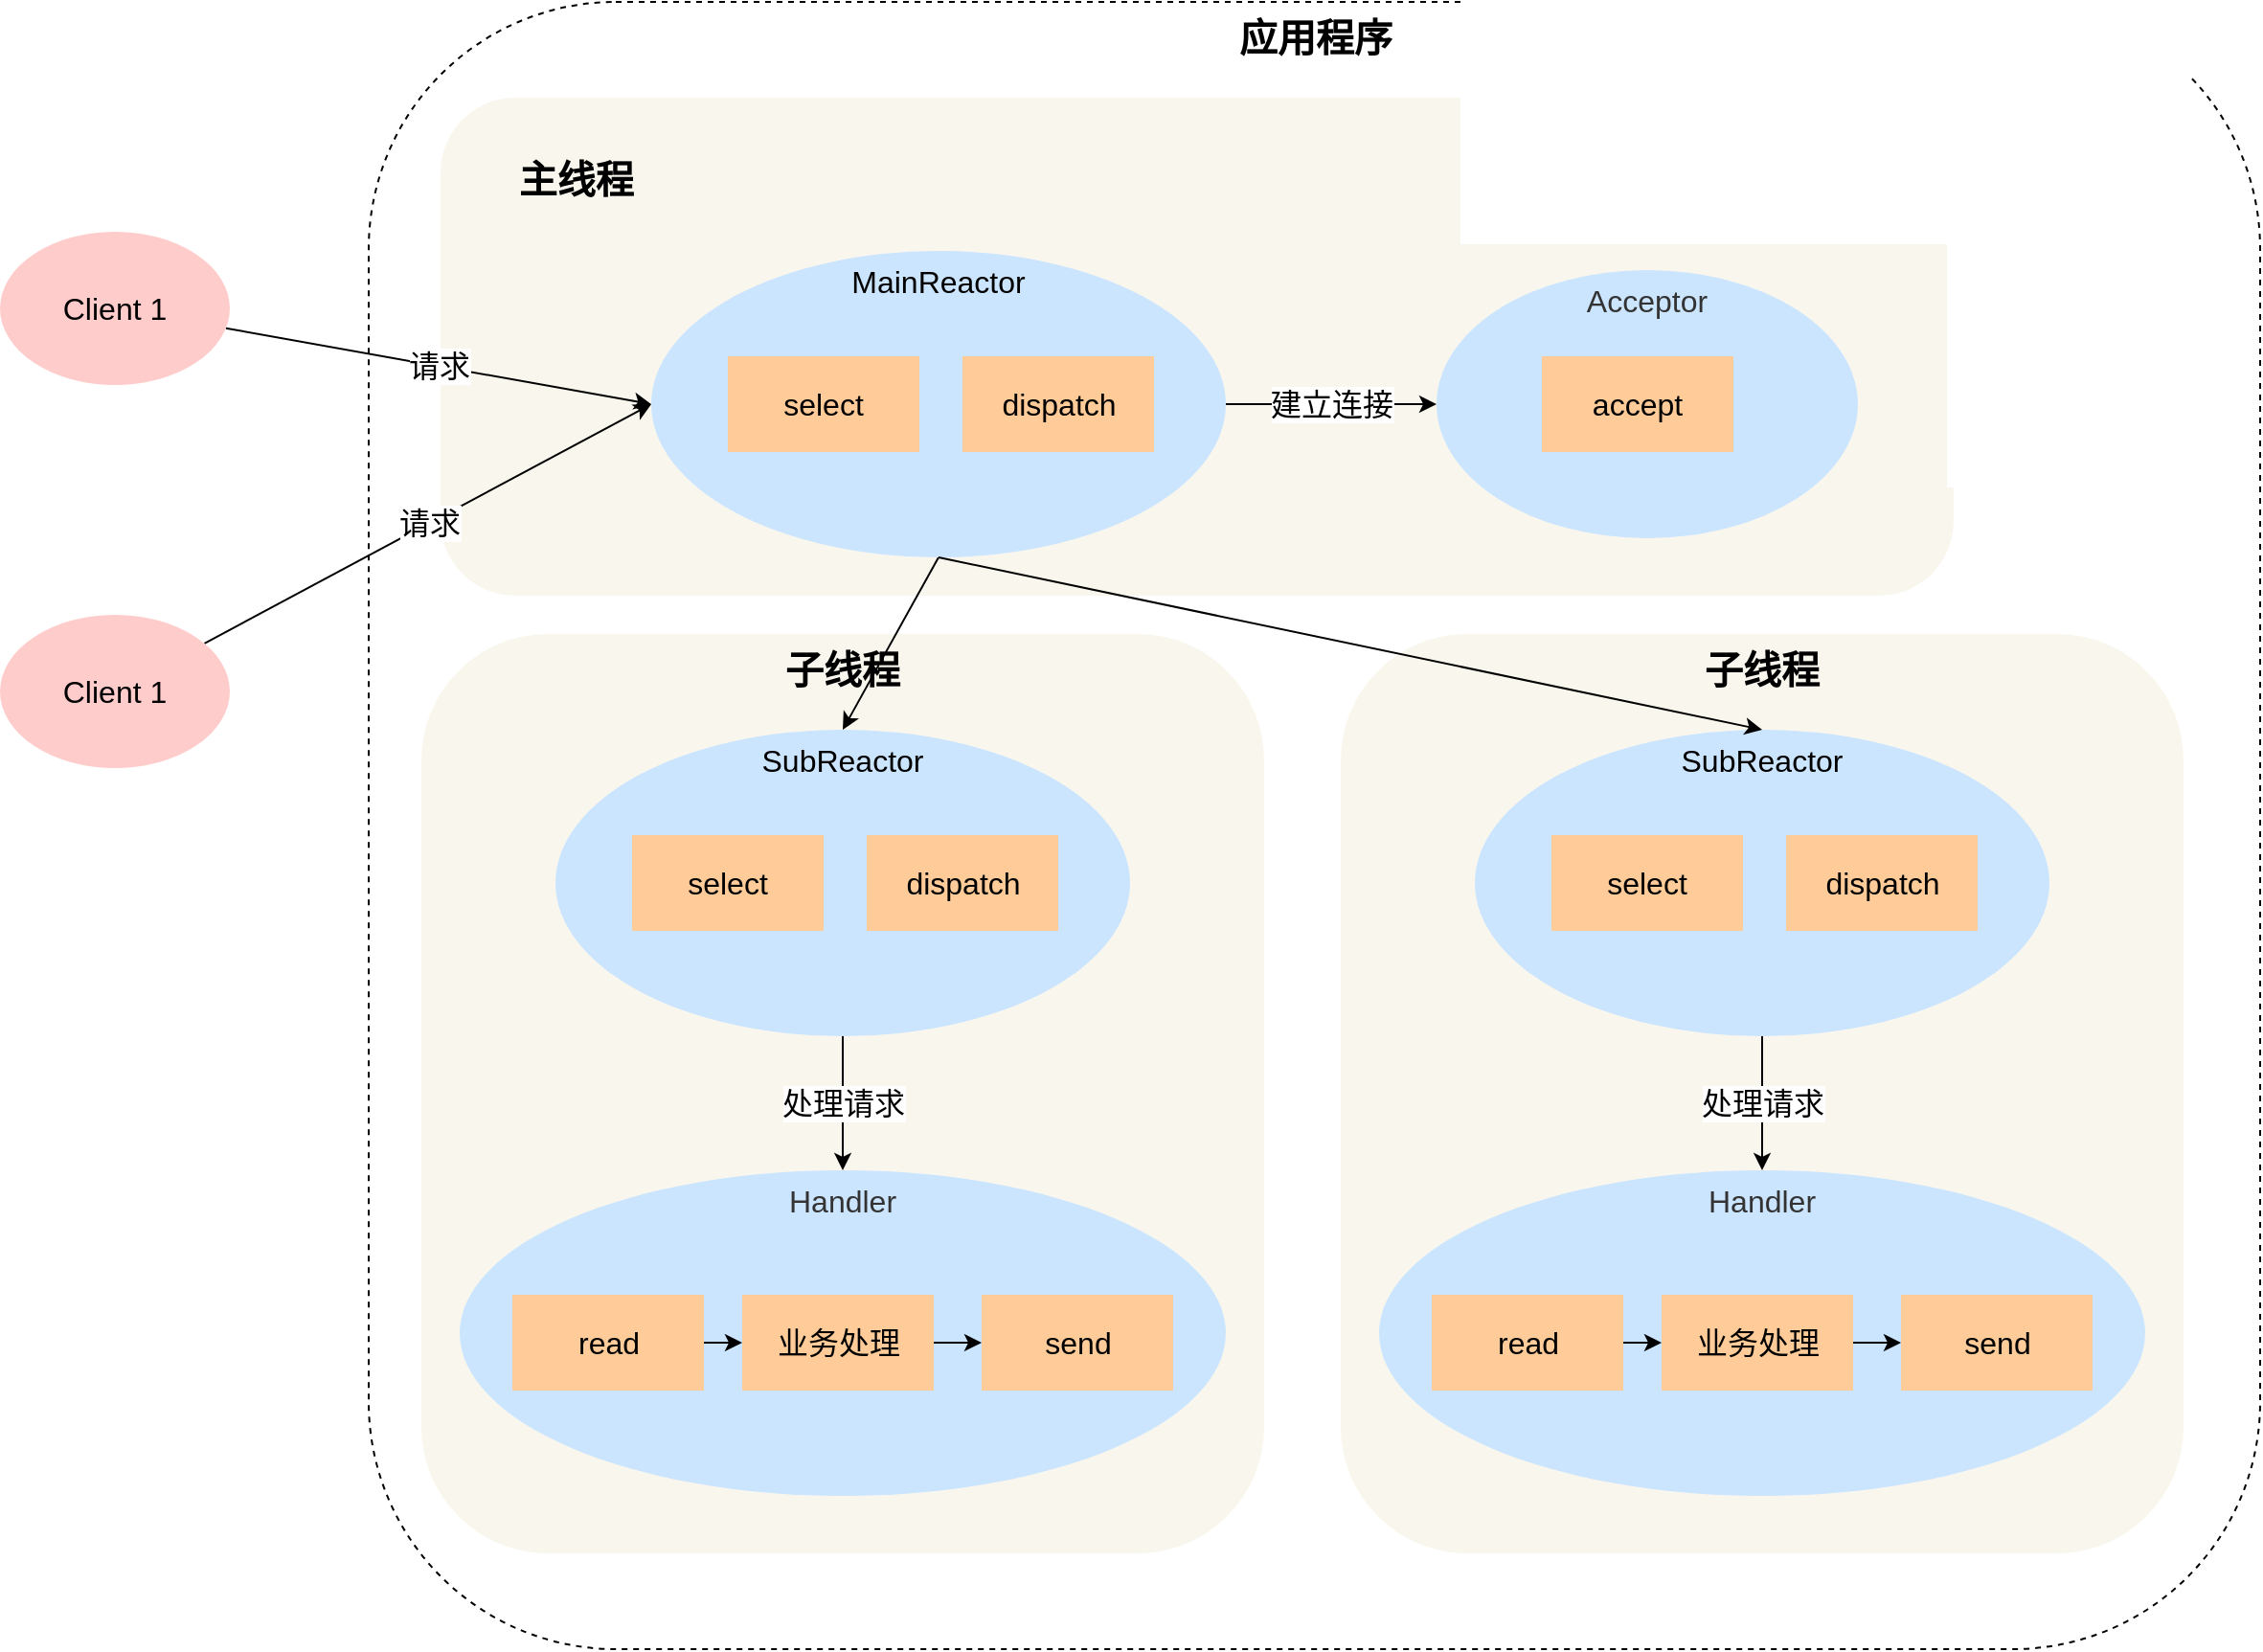 <mxfile version="14.6.5" type="github">
  <diagram id="FaP1FRZkeEaly-lqHHDr" name="第 1 页">
    <mxGraphModel dx="1773" dy="574" grid="1" gridSize="10" guides="1" tooltips="1" connect="1" arrows="1" fold="1" page="1" pageScale="1" pageWidth="827" pageHeight="1169" math="0" shadow="0">
      <root>
        <mxCell id="0" />
        <mxCell id="1" parent="0" />
        <mxCell id="LLE1oKgkcayjzDM5cHJy-1" value="&lt;font style=&quot;font-size: 20px&quot;&gt;&lt;b&gt;应用程序&lt;/b&gt;&lt;/font&gt;" style="rounded=1;whiteSpace=wrap;html=1;labelBackgroundColor=none;fontSize=19;align=center;horizontal=1;verticalAlign=top;dashed=1;" parent="1" vertex="1">
          <mxGeometry x="-47.5" y="100" width="987.5" height="860" as="geometry" />
        </mxCell>
        <mxCell id="LLE1oKgkcayjzDM5cHJy-34" value="&lt;span style=&quot;font-size: 20px&quot;&gt;&lt;b&gt;子线程&lt;/b&gt;&lt;/span&gt;" style="rounded=1;whiteSpace=wrap;html=1;fontSize=16;align=center;verticalAlign=top;fillColor=#f9f7ed;strokeColor=none;" parent="1" vertex="1">
          <mxGeometry x="-20" y="430" width="440" height="480" as="geometry" />
        </mxCell>
        <mxCell id="LLE1oKgkcayjzDM5cHJy-4" value="&lt;span style=&quot;font-size: 20px&quot;&gt;&lt;b&gt;&lt;br&gt;&amp;nbsp; &amp;nbsp; &amp;nbsp; &amp;nbsp;主线程&lt;/b&gt;&lt;/span&gt;" style="rounded=1;whiteSpace=wrap;html=1;fontSize=16;align=left;verticalAlign=top;fillColor=#f9f7ed;strokeColor=none;" parent="1" vertex="1">
          <mxGeometry x="-10" y="150" width="790" height="260" as="geometry" />
        </mxCell>
        <mxCell id="LLE1oKgkcayjzDM5cHJy-6" value="&lt;span style=&quot;color: rgb(51 , 51 , 51) ; font-family: &amp;#34;pingfang sc&amp;#34; , &amp;#34;lantinghei sc&amp;#34; , &amp;#34;microsoft yahei&amp;#34; , &amp;#34;hiragino sans gb&amp;#34; , &amp;#34;microsoft sans serif&amp;#34; , &amp;#34;wenquanyi micro hei&amp;#34; , &amp;#34;helvetica&amp;#34; , sans-serif&quot;&gt;Handler&lt;/span&gt;" style="ellipse;whiteSpace=wrap;html=1;verticalAlign=top;fontSize=16;fillColor=#cce5ff;labelBackgroundColor=none;strokeColor=none;" parent="1" vertex="1">
          <mxGeometry y="710" width="400" height="170" as="geometry" />
        </mxCell>
        <mxCell id="LLE1oKgkcayjzDM5cHJy-7" value="建立连接" style="rounded=0;orthogonalLoop=1;jettySize=auto;html=1;entryX=0;entryY=0.5;entryDx=0;entryDy=0;fontSize=16;exitX=1;exitY=0.5;exitDx=0;exitDy=0;" parent="1" source="LLE1oKgkcayjzDM5cHJy-10" target="LLE1oKgkcayjzDM5cHJy-13" edge="1">
          <mxGeometry relative="1" as="geometry" />
        </mxCell>
        <mxCell id="LLE1oKgkcayjzDM5cHJy-8" value="处理请求" style="rounded=0;orthogonalLoop=1;jettySize=auto;html=1;entryX=0.5;entryY=0;entryDx=0;entryDy=0;fontSize=16;" parent="1" target="LLE1oKgkcayjzDM5cHJy-6" edge="1">
          <mxGeometry relative="1" as="geometry">
            <mxPoint x="200" y="640" as="sourcePoint" />
          </mxGeometry>
        </mxCell>
        <mxCell id="LLE1oKgkcayjzDM5cHJy-33" style="rounded=0;orthogonalLoop=1;jettySize=auto;html=1;entryX=0.5;entryY=0;entryDx=0;entryDy=0;exitX=0.5;exitY=1;exitDx=0;exitDy=0;" parent="1" source="LLE1oKgkcayjzDM5cHJy-10" target="LLE1oKgkcayjzDM5cHJy-30" edge="1">
          <mxGeometry relative="1" as="geometry" />
        </mxCell>
        <mxCell id="LLE1oKgkcayjzDM5cHJy-10" value="&lt;span style=&quot;font-size: 16px ; font-family: &amp;#34;pingfang sc&amp;#34; , &amp;#34;lantinghei sc&amp;#34; , &amp;#34;microsoft yahei&amp;#34; , &amp;#34;hiragino sans gb&amp;#34; , &amp;#34;microsoft sans serif&amp;#34; , &amp;#34;wenquanyi micro hei&amp;#34; , &amp;#34;helvetica&amp;#34; , sans-serif&quot;&gt;MainReactor&lt;/span&gt;" style="ellipse;html=1;verticalAlign=top;fontSize=16;fillColor=#cce5ff;whiteSpace=wrap;labelBackgroundColor=none;strokeColor=none;" parent="1" vertex="1">
          <mxGeometry x="100" y="230" width="300" height="160" as="geometry" />
        </mxCell>
        <mxCell id="LLE1oKgkcayjzDM5cHJy-11" value="select" style="rounded=0;whiteSpace=wrap;html=1;fontSize=16;fillColor=#ffcc99;strokeColor=none;" parent="1" vertex="1">
          <mxGeometry x="140" y="285" width="100" height="50" as="geometry" />
        </mxCell>
        <mxCell id="LLE1oKgkcayjzDM5cHJy-12" value="dispatch" style="rounded=0;whiteSpace=wrap;html=1;fontSize=16;fillColor=#ffcc99;strokeColor=none;" parent="1" vertex="1">
          <mxGeometry x="262.5" y="285" width="100" height="50" as="geometry" />
        </mxCell>
        <mxCell id="LLE1oKgkcayjzDM5cHJy-13" value="&lt;span style=&quot;color: rgb(51, 51, 51); font-family: &amp;quot;pingfang sc&amp;quot;, &amp;quot;lantinghei sc&amp;quot;, &amp;quot;microsoft yahei&amp;quot;, &amp;quot;hiragino sans gb&amp;quot;, &amp;quot;microsoft sans serif&amp;quot;, &amp;quot;wenquanyi micro hei&amp;quot;, helvetica, sans-serif;&quot;&gt;Acceptor&lt;/span&gt;" style="ellipse;whiteSpace=wrap;html=1;verticalAlign=top;fontSize=16;fillColor=#cce5ff;labelBackgroundColor=none;strokeColor=none;" parent="1" vertex="1">
          <mxGeometry x="510" y="240" width="220" height="140" as="geometry" />
        </mxCell>
        <mxCell id="LLE1oKgkcayjzDM5cHJy-14" value="accept" style="rounded=0;whiteSpace=wrap;html=1;fontSize=16;fillColor=#ffcc99;strokeColor=none;" parent="1" vertex="1">
          <mxGeometry x="565" y="285" width="100" height="50" as="geometry" />
        </mxCell>
        <mxCell id="LLE1oKgkcayjzDM5cHJy-15" value="send" style="rounded=0;whiteSpace=wrap;html=1;fontSize=16;fillColor=#ffcc99;strokeColor=none;" parent="1" vertex="1">
          <mxGeometry x="272.5" y="775" width="100" height="50" as="geometry" />
        </mxCell>
        <mxCell id="LLE1oKgkcayjzDM5cHJy-36" style="edgeStyle=none;rounded=0;orthogonalLoop=1;jettySize=auto;html=1;entryX=0;entryY=0.5;entryDx=0;entryDy=0;" parent="1" source="LLE1oKgkcayjzDM5cHJy-16" target="LLE1oKgkcayjzDM5cHJy-35" edge="1">
          <mxGeometry relative="1" as="geometry" />
        </mxCell>
        <mxCell id="LLE1oKgkcayjzDM5cHJy-16" value="read" style="rounded=0;whiteSpace=wrap;html=1;fontSize=16;fillColor=#ffcc99;strokeColor=none;" parent="1" vertex="1">
          <mxGeometry x="27.5" y="775" width="100" height="50" as="geometry" />
        </mxCell>
        <mxCell id="LLE1oKgkcayjzDM5cHJy-17" value="请求" style="edgeStyle=none;rounded=0;orthogonalLoop=1;jettySize=auto;html=1;fontSize=16;entryX=0;entryY=0.5;entryDx=0;entryDy=0;" parent="1" source="LLE1oKgkcayjzDM5cHJy-18" target="LLE1oKgkcayjzDM5cHJy-10" edge="1">
          <mxGeometry relative="1" as="geometry" />
        </mxCell>
        <mxCell id="LLE1oKgkcayjzDM5cHJy-18" value="Client 1" style="ellipse;whiteSpace=wrap;html=1;fontSize=16;fillColor=#ffcccc;strokeColor=none;" parent="1" vertex="1">
          <mxGeometry x="-240" y="220" width="120" height="80" as="geometry" />
        </mxCell>
        <mxCell id="LLE1oKgkcayjzDM5cHJy-19" value="请求" style="rounded=0;orthogonalLoop=1;jettySize=auto;html=1;entryX=0;entryY=0.5;entryDx=0;entryDy=0;fontSize=16;" parent="1" source="LLE1oKgkcayjzDM5cHJy-20" target="LLE1oKgkcayjzDM5cHJy-10" edge="1">
          <mxGeometry relative="1" as="geometry" />
        </mxCell>
        <mxCell id="LLE1oKgkcayjzDM5cHJy-20" value="Client 1" style="ellipse;whiteSpace=wrap;html=1;fontSize=16;fillColor=#ffcccc;strokeColor=none;" parent="1" vertex="1">
          <mxGeometry x="-240" y="420" width="120" height="80" as="geometry" />
        </mxCell>
        <mxCell id="LLE1oKgkcayjzDM5cHJy-30" value="&lt;span style=&quot;font-size: 16px ; font-family: &amp;#34;pingfang sc&amp;#34; , &amp;#34;lantinghei sc&amp;#34; , &amp;#34;microsoft yahei&amp;#34; , &amp;#34;hiragino sans gb&amp;#34; , &amp;#34;microsoft sans serif&amp;#34; , &amp;#34;wenquanyi micro hei&amp;#34; , &amp;#34;helvetica&amp;#34; , sans-serif&quot;&gt;SubReactor&lt;/span&gt;" style="ellipse;html=1;verticalAlign=top;fontSize=16;fillColor=#cce5ff;whiteSpace=wrap;labelBackgroundColor=none;strokeColor=none;" parent="1" vertex="1">
          <mxGeometry x="50" y="480" width="300" height="160" as="geometry" />
        </mxCell>
        <mxCell id="LLE1oKgkcayjzDM5cHJy-31" value="select" style="rounded=0;whiteSpace=wrap;html=1;fontSize=16;fillColor=#ffcc99;strokeColor=none;" parent="1" vertex="1">
          <mxGeometry x="90" y="535" width="100" height="50" as="geometry" />
        </mxCell>
        <mxCell id="LLE1oKgkcayjzDM5cHJy-32" value="dispatch" style="rounded=0;whiteSpace=wrap;html=1;fontSize=16;fillColor=#ffcc99;strokeColor=none;" parent="1" vertex="1">
          <mxGeometry x="212.5" y="535" width="100" height="50" as="geometry" />
        </mxCell>
        <mxCell id="LLE1oKgkcayjzDM5cHJy-37" style="edgeStyle=none;rounded=0;orthogonalLoop=1;jettySize=auto;html=1;entryX=0;entryY=0.5;entryDx=0;entryDy=0;" parent="1" source="LLE1oKgkcayjzDM5cHJy-35" target="LLE1oKgkcayjzDM5cHJy-15" edge="1">
          <mxGeometry relative="1" as="geometry" />
        </mxCell>
        <mxCell id="LLE1oKgkcayjzDM5cHJy-35" value="业务处理" style="rounded=0;whiteSpace=wrap;html=1;fontSize=16;fillColor=#ffcc99;strokeColor=none;" parent="1" vertex="1">
          <mxGeometry x="147.5" y="775" width="100" height="50" as="geometry" />
        </mxCell>
        <mxCell id="jzSRc6dBH1GZ7ONXzAgu-1" value="&lt;span style=&quot;font-size: 20px&quot;&gt;&lt;b&gt;子线程&lt;/b&gt;&lt;/span&gt;" style="rounded=1;whiteSpace=wrap;html=1;fontSize=16;align=center;verticalAlign=top;fillColor=#f9f7ed;strokeColor=none;" parent="1" vertex="1">
          <mxGeometry x="460" y="430" width="440" height="480" as="geometry" />
        </mxCell>
        <mxCell id="jzSRc6dBH1GZ7ONXzAgu-2" value="&lt;span style=&quot;color: rgb(51 , 51 , 51) ; font-family: &amp;#34;pingfang sc&amp;#34; , &amp;#34;lantinghei sc&amp;#34; , &amp;#34;microsoft yahei&amp;#34; , &amp;#34;hiragino sans gb&amp;#34; , &amp;#34;microsoft sans serif&amp;#34; , &amp;#34;wenquanyi micro hei&amp;#34; , &amp;#34;helvetica&amp;#34; , sans-serif&quot;&gt;Handler&lt;/span&gt;" style="ellipse;whiteSpace=wrap;html=1;verticalAlign=top;fontSize=16;fillColor=#cce5ff;labelBackgroundColor=none;strokeColor=none;" parent="1" vertex="1">
          <mxGeometry x="480" y="710" width="400" height="170" as="geometry" />
        </mxCell>
        <mxCell id="jzSRc6dBH1GZ7ONXzAgu-3" value="处理请求" style="rounded=0;orthogonalLoop=1;jettySize=auto;html=1;entryX=0.5;entryY=0;entryDx=0;entryDy=0;fontSize=16;" parent="1" target="jzSRc6dBH1GZ7ONXzAgu-2" edge="1">
          <mxGeometry relative="1" as="geometry">
            <mxPoint x="680" y="640" as="sourcePoint" />
          </mxGeometry>
        </mxCell>
        <mxCell id="jzSRc6dBH1GZ7ONXzAgu-4" value="send" style="rounded=0;whiteSpace=wrap;html=1;fontSize=16;fillColor=#ffcc99;strokeColor=none;" parent="1" vertex="1">
          <mxGeometry x="752.5" y="775" width="100" height="50" as="geometry" />
        </mxCell>
        <mxCell id="jzSRc6dBH1GZ7ONXzAgu-5" style="edgeStyle=none;rounded=0;orthogonalLoop=1;jettySize=auto;html=1;entryX=0;entryY=0.5;entryDx=0;entryDy=0;" parent="1" source="jzSRc6dBH1GZ7ONXzAgu-6" target="jzSRc6dBH1GZ7ONXzAgu-11" edge="1">
          <mxGeometry relative="1" as="geometry" />
        </mxCell>
        <mxCell id="jzSRc6dBH1GZ7ONXzAgu-6" value="read" style="rounded=0;whiteSpace=wrap;html=1;fontSize=16;fillColor=#ffcc99;strokeColor=none;" parent="1" vertex="1">
          <mxGeometry x="507.5" y="775" width="100" height="50" as="geometry" />
        </mxCell>
        <mxCell id="jzSRc6dBH1GZ7ONXzAgu-7" value="&lt;span style=&quot;font-size: 16px ; font-family: &amp;#34;pingfang sc&amp;#34; , &amp;#34;lantinghei sc&amp;#34; , &amp;#34;microsoft yahei&amp;#34; , &amp;#34;hiragino sans gb&amp;#34; , &amp;#34;microsoft sans serif&amp;#34; , &amp;#34;wenquanyi micro hei&amp;#34; , &amp;#34;helvetica&amp;#34; , sans-serif&quot;&gt;SubReactor&lt;/span&gt;" style="ellipse;html=1;verticalAlign=top;fontSize=16;fillColor=#cce5ff;whiteSpace=wrap;labelBackgroundColor=none;strokeColor=none;" parent="1" vertex="1">
          <mxGeometry x="530" y="480" width="300" height="160" as="geometry" />
        </mxCell>
        <mxCell id="jzSRc6dBH1GZ7ONXzAgu-8" value="select" style="rounded=0;whiteSpace=wrap;html=1;fontSize=16;fillColor=#ffcc99;strokeColor=none;" parent="1" vertex="1">
          <mxGeometry x="570" y="535" width="100" height="50" as="geometry" />
        </mxCell>
        <mxCell id="jzSRc6dBH1GZ7ONXzAgu-9" value="dispatch" style="rounded=0;whiteSpace=wrap;html=1;fontSize=16;fillColor=#ffcc99;strokeColor=none;" parent="1" vertex="1">
          <mxGeometry x="692.5" y="535" width="100" height="50" as="geometry" />
        </mxCell>
        <mxCell id="jzSRc6dBH1GZ7ONXzAgu-10" style="edgeStyle=none;rounded=0;orthogonalLoop=1;jettySize=auto;html=1;entryX=0;entryY=0.5;entryDx=0;entryDy=0;" parent="1" source="jzSRc6dBH1GZ7ONXzAgu-11" target="jzSRc6dBH1GZ7ONXzAgu-4" edge="1">
          <mxGeometry relative="1" as="geometry" />
        </mxCell>
        <mxCell id="jzSRc6dBH1GZ7ONXzAgu-11" value="业务处理" style="rounded=0;whiteSpace=wrap;html=1;fontSize=16;fillColor=#ffcc99;strokeColor=none;" parent="1" vertex="1">
          <mxGeometry x="627.5" y="775" width="100" height="50" as="geometry" />
        </mxCell>
        <mxCell id="CrC1yQSCIwz6FJamecCD-1" style="rounded=0;orthogonalLoop=1;jettySize=auto;html=1;entryX=0.5;entryY=0;entryDx=0;entryDy=0;exitX=0.5;exitY=1;exitDx=0;exitDy=0;" edge="1" parent="1" source="LLE1oKgkcayjzDM5cHJy-10" target="jzSRc6dBH1GZ7ONXzAgu-7">
          <mxGeometry relative="1" as="geometry" />
        </mxCell>
      </root>
    </mxGraphModel>
  </diagram>
</mxfile>
